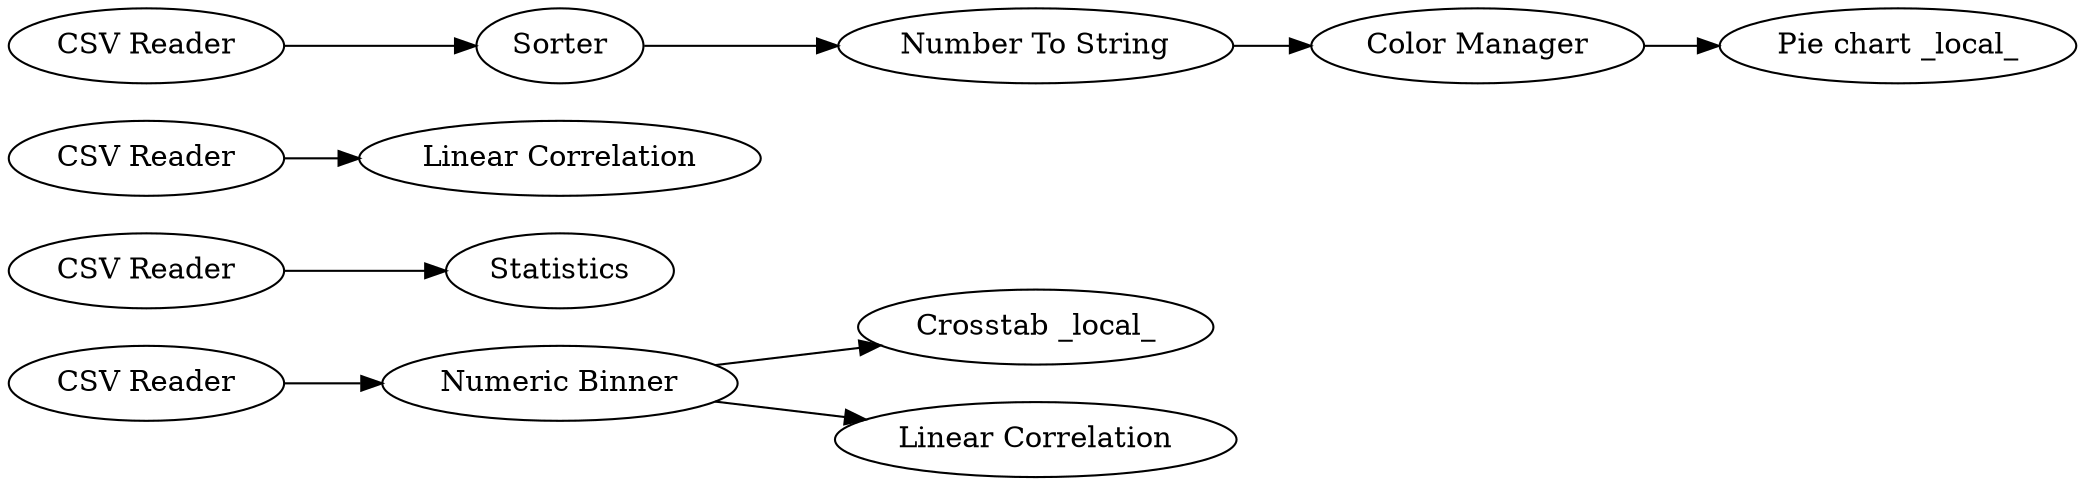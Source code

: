 digraph {
	23 -> 26
	3 -> 2
	5 -> 22
	20 -> 19
	6 -> 23
	4 -> 17
	18 -> 20
	17 -> 18
	23 -> 27
	5 [label="CSV Reader"]
	27 [label="Linear Correlation"]
	20 [label="Color Manager"]
	22 [label="Linear Correlation"]
	23 [label="Numeric Binner"]
	4 [label="CSV Reader"]
	18 [label="Number To String"]
	26 [label="Crosstab _local_"]
	6 [label="CSV Reader"]
	17 [label=Sorter]
	3 [label="CSV Reader"]
	2 [label=Statistics]
	19 [label="Pie chart _local_"]
	rankdir=LR
}
